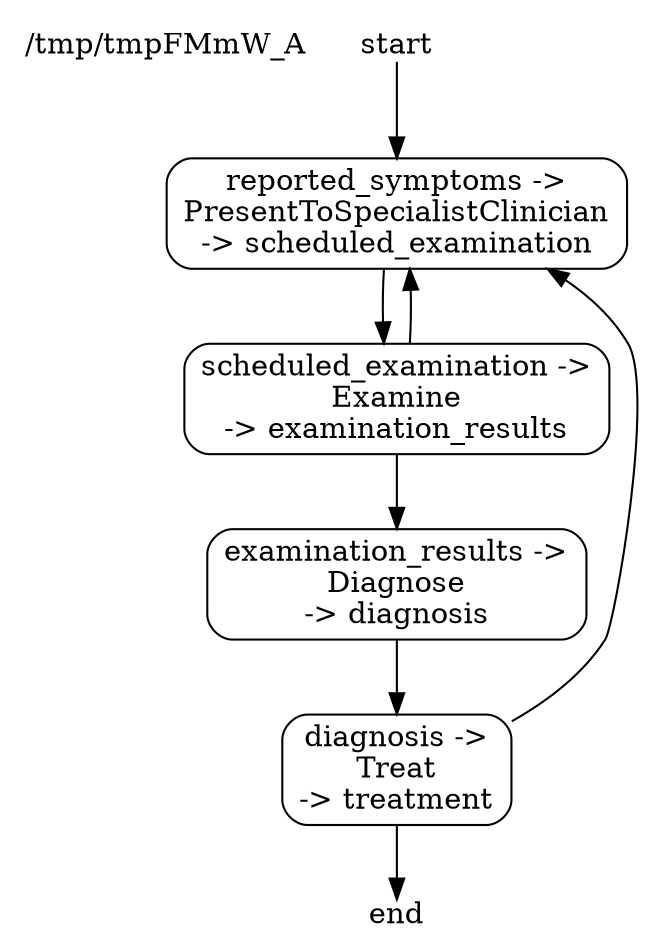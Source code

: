 digraph tmpFMmW_A {
	process	 [label="/tmp/tmpFMmW_A",
		shape=plaintext];
	23708480	 [label=start,
		shape=plain];
	23709040	 [label="reported_symptoms ->\nPresentToSpecialistClinician\n-> scheduled_examination",
		shape=box,
		style=rounded];
	23708480 -> 23709040	 [style=solid,
		weight=1];
	23709600	 [label="scheduled_examination ->\nExamine\n-> examination_results",
		shape=box,
		style=rounded];
	23709040 -> 23709600	 [style=solid,
		weight=1];
	23709600 -> 23709040	 [weight=0];
	23709952	 [label="examination_results ->\nDiagnose\n-> diagnosis",
		shape=box,
		style=rounded];
	23709600 -> 23709952	 [style=solid,
		weight=1];
	23710496	 [label="diagnosis ->\nTreat\n-> treatment",
		shape=box,
		style=rounded];
	23709952 -> 23710496	 [style=solid,
		weight=1];
	23710496 -> 23709040	 [weight=0];
	23708720	 [label=end,
		shape=plain];
	23710496 -> 23708720	 [style=solid,
		weight=1];
}
